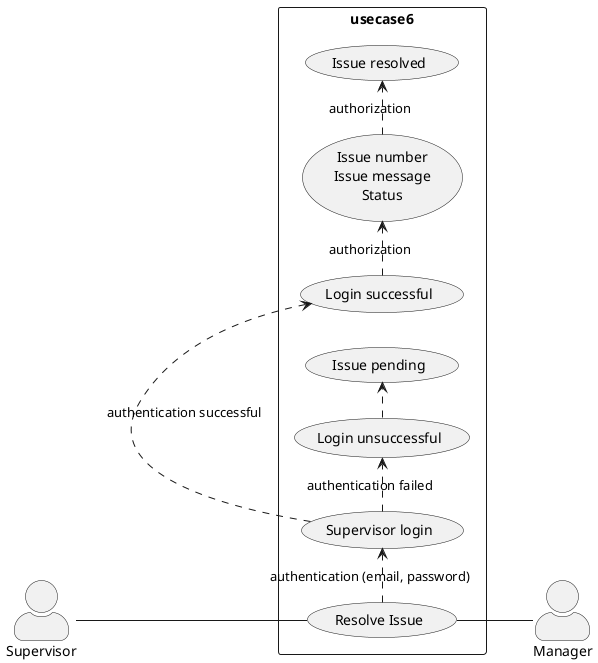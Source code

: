 @startuml Supervisor Resolve Issue

skinparam actorStyle awesome
left to right direction
skinparam packageStyle rectangle

actor Supervisor
actor Manager

rectangle usecase6{
  Supervisor -- (Resolve Issue)
  (Resolve Issue) .> (Supervisor login) : authentication (email, password)
  (Supervisor login) .> (Login successful) : authentication successful
  (Login successful) .> (Issue number\nIssue message\nStatus) : authorization
  (Issue number\nIssue message\nStatus) .> (Issue resolved) : authorization  
  (Supervisor login) .> (Login unsuccessful) : authentication failed
  (Login unsuccessful) .> (Issue pending)  
  (Resolve Issue)-- Manager
}

@enduml